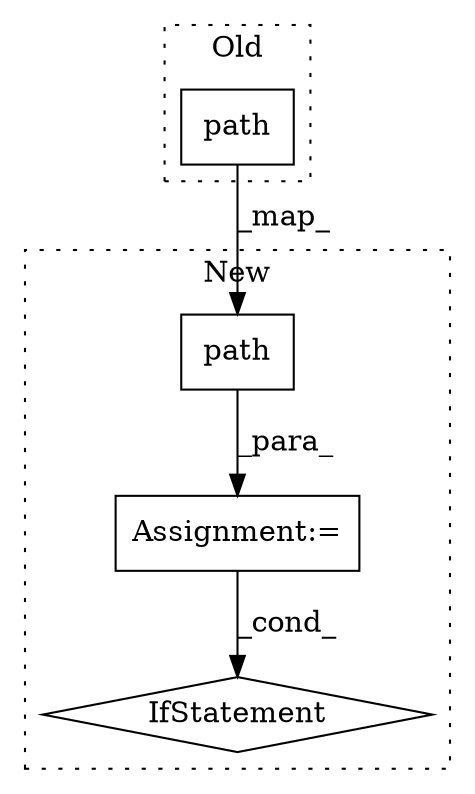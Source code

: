 digraph G {
subgraph cluster0 {
1 [label="path" a="32" s="786,807" l="5,1" shape="box"];
label = "Old";
style="dotted";
}
subgraph cluster1 {
2 [label="path" a="32" s="692,713" l="5,1" shape="box"];
3 [label="IfStatement" a="25" s="720,747" l="4,2" shape="diamond"];
4 [label="Assignment:=" a="7" s="674" l="1" shape="box"];
label = "New";
style="dotted";
}
1 -> 2 [label="_map_"];
2 -> 4 [label="_para_"];
4 -> 3 [label="_cond_"];
}